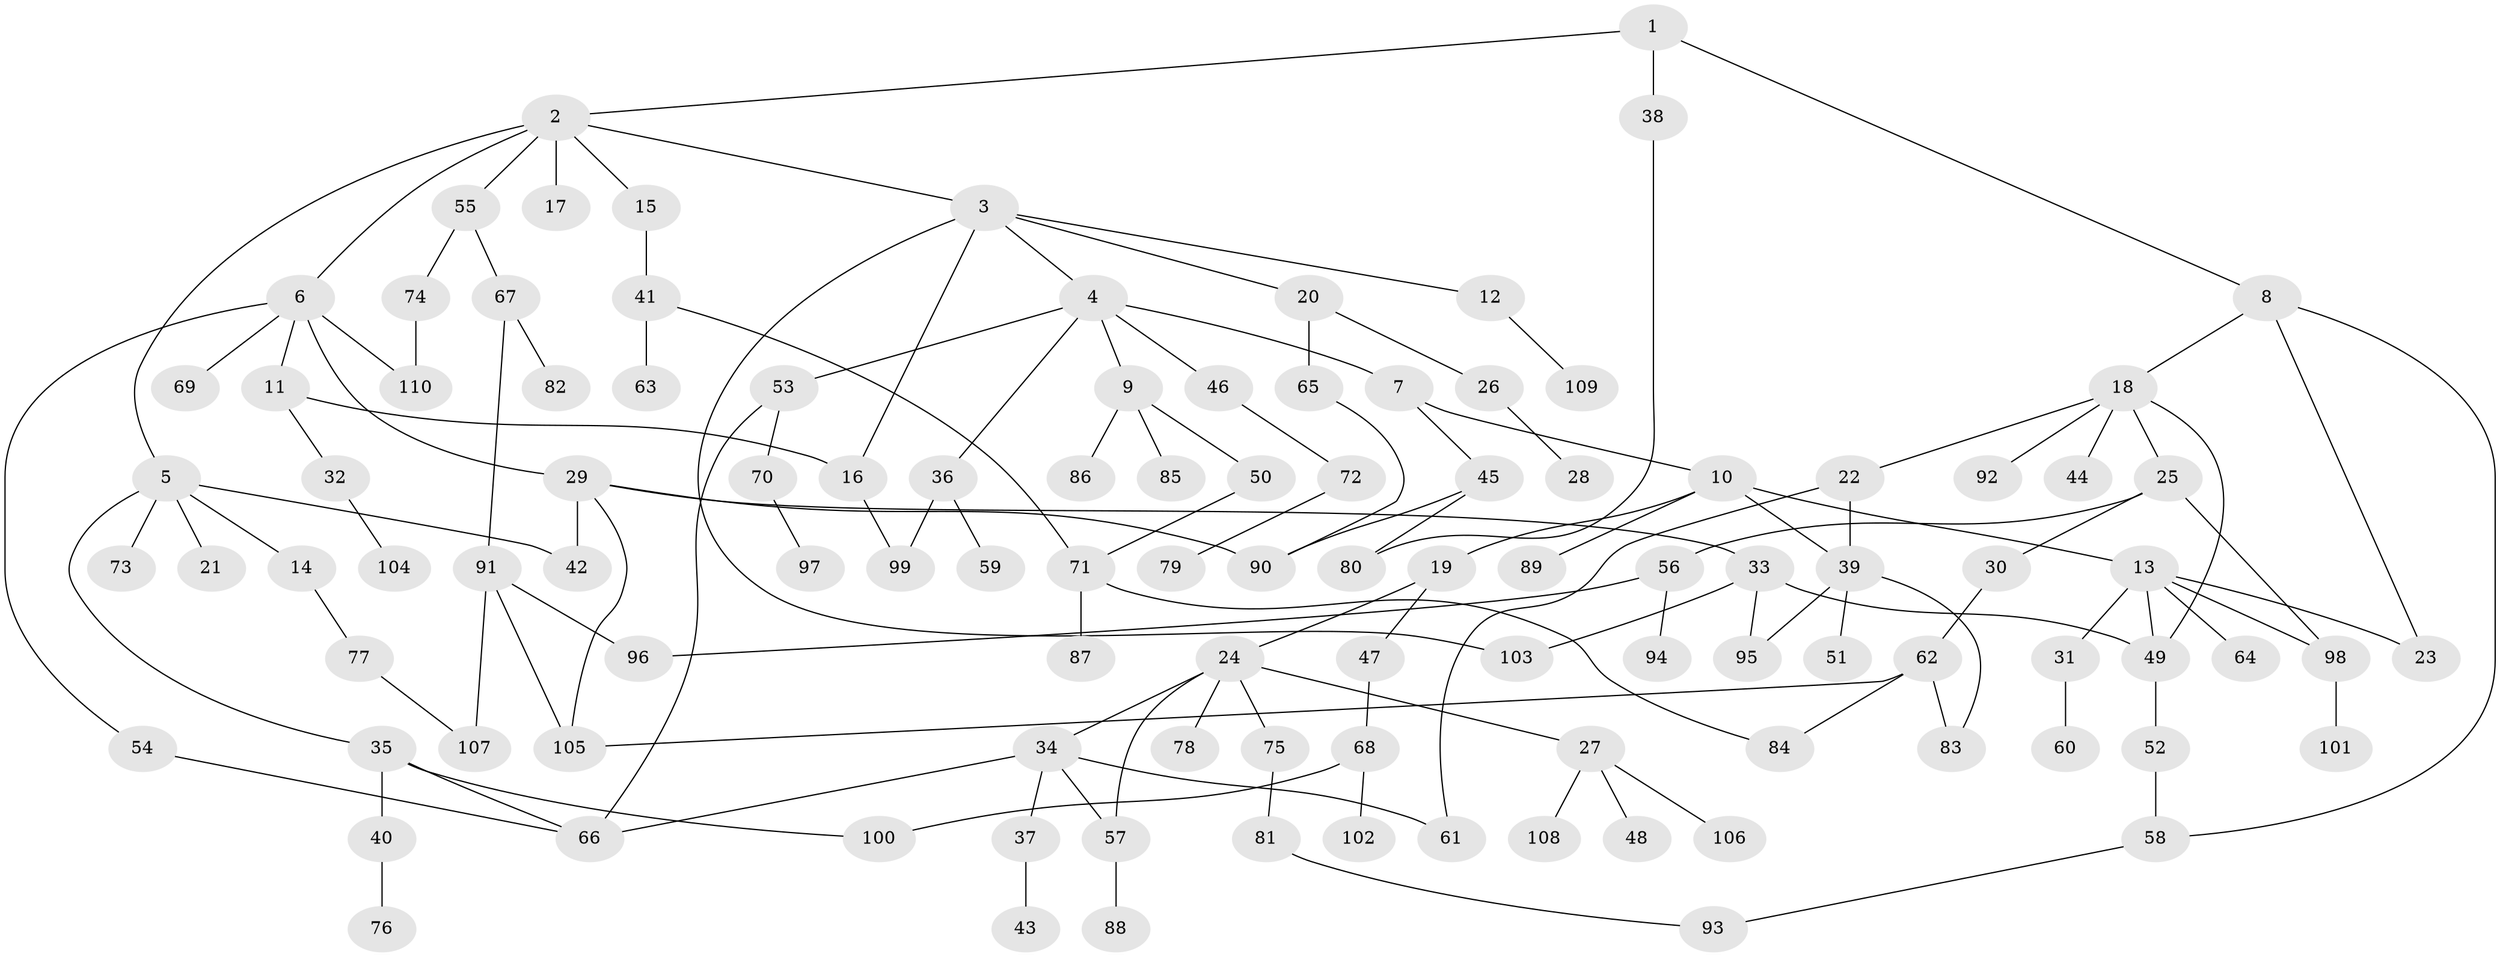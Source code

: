 // coarse degree distribution, {5: 0.0958904109589041, 7: 0.0410958904109589, 6: 0.0410958904109589, 4: 0.1095890410958904, 8: 0.0136986301369863, 3: 0.1506849315068493, 1: 0.3424657534246575, 2: 0.2054794520547945}
// Generated by graph-tools (version 1.1) at 2025/23/03/03/25 07:23:35]
// undirected, 110 vertices, 138 edges
graph export_dot {
graph [start="1"]
  node [color=gray90,style=filled];
  1;
  2;
  3;
  4;
  5;
  6;
  7;
  8;
  9;
  10;
  11;
  12;
  13;
  14;
  15;
  16;
  17;
  18;
  19;
  20;
  21;
  22;
  23;
  24;
  25;
  26;
  27;
  28;
  29;
  30;
  31;
  32;
  33;
  34;
  35;
  36;
  37;
  38;
  39;
  40;
  41;
  42;
  43;
  44;
  45;
  46;
  47;
  48;
  49;
  50;
  51;
  52;
  53;
  54;
  55;
  56;
  57;
  58;
  59;
  60;
  61;
  62;
  63;
  64;
  65;
  66;
  67;
  68;
  69;
  70;
  71;
  72;
  73;
  74;
  75;
  76;
  77;
  78;
  79;
  80;
  81;
  82;
  83;
  84;
  85;
  86;
  87;
  88;
  89;
  90;
  91;
  92;
  93;
  94;
  95;
  96;
  97;
  98;
  99;
  100;
  101;
  102;
  103;
  104;
  105;
  106;
  107;
  108;
  109;
  110;
  1 -- 2;
  1 -- 8;
  1 -- 38;
  2 -- 3;
  2 -- 5;
  2 -- 6;
  2 -- 15;
  2 -- 17;
  2 -- 55;
  3 -- 4;
  3 -- 12;
  3 -- 16;
  3 -- 20;
  3 -- 103;
  4 -- 7;
  4 -- 9;
  4 -- 36;
  4 -- 46;
  4 -- 53;
  5 -- 14;
  5 -- 21;
  5 -- 35;
  5 -- 42;
  5 -- 73;
  6 -- 11;
  6 -- 29;
  6 -- 54;
  6 -- 69;
  6 -- 110;
  7 -- 10;
  7 -- 45;
  8 -- 18;
  8 -- 23;
  8 -- 58;
  9 -- 50;
  9 -- 85;
  9 -- 86;
  10 -- 13;
  10 -- 19;
  10 -- 89;
  10 -- 39;
  11 -- 32;
  11 -- 16;
  12 -- 109;
  13 -- 31;
  13 -- 64;
  13 -- 98;
  13 -- 49;
  13 -- 23;
  14 -- 77;
  15 -- 41;
  16 -- 99;
  18 -- 22;
  18 -- 25;
  18 -- 44;
  18 -- 92;
  18 -- 49;
  19 -- 24;
  19 -- 47;
  20 -- 26;
  20 -- 65;
  22 -- 39;
  22 -- 61;
  24 -- 27;
  24 -- 34;
  24 -- 57;
  24 -- 75;
  24 -- 78;
  25 -- 30;
  25 -- 56;
  25 -- 98;
  26 -- 28;
  27 -- 48;
  27 -- 106;
  27 -- 108;
  29 -- 33;
  29 -- 105;
  29 -- 90;
  29 -- 42;
  30 -- 62;
  31 -- 60;
  32 -- 104;
  33 -- 49;
  33 -- 95;
  33 -- 103;
  34 -- 37;
  34 -- 61;
  34 -- 66;
  34 -- 57;
  35 -- 40;
  35 -- 100;
  35 -- 66;
  36 -- 59;
  36 -- 99;
  37 -- 43;
  38 -- 80;
  39 -- 51;
  39 -- 95;
  39 -- 83;
  40 -- 76;
  41 -- 63;
  41 -- 71;
  45 -- 90;
  45 -- 80;
  46 -- 72;
  47 -- 68;
  49 -- 52;
  50 -- 71;
  52 -- 58;
  53 -- 66;
  53 -- 70;
  54 -- 66;
  55 -- 67;
  55 -- 74;
  56 -- 94;
  56 -- 96;
  57 -- 88;
  58 -- 93;
  62 -- 83;
  62 -- 105;
  62 -- 84;
  65 -- 90;
  67 -- 82;
  67 -- 91;
  68 -- 102;
  68 -- 100;
  70 -- 97;
  71 -- 84;
  71 -- 87;
  72 -- 79;
  74 -- 110;
  75 -- 81;
  77 -- 107;
  81 -- 93;
  91 -- 96;
  91 -- 105;
  91 -- 107;
  98 -- 101;
}
